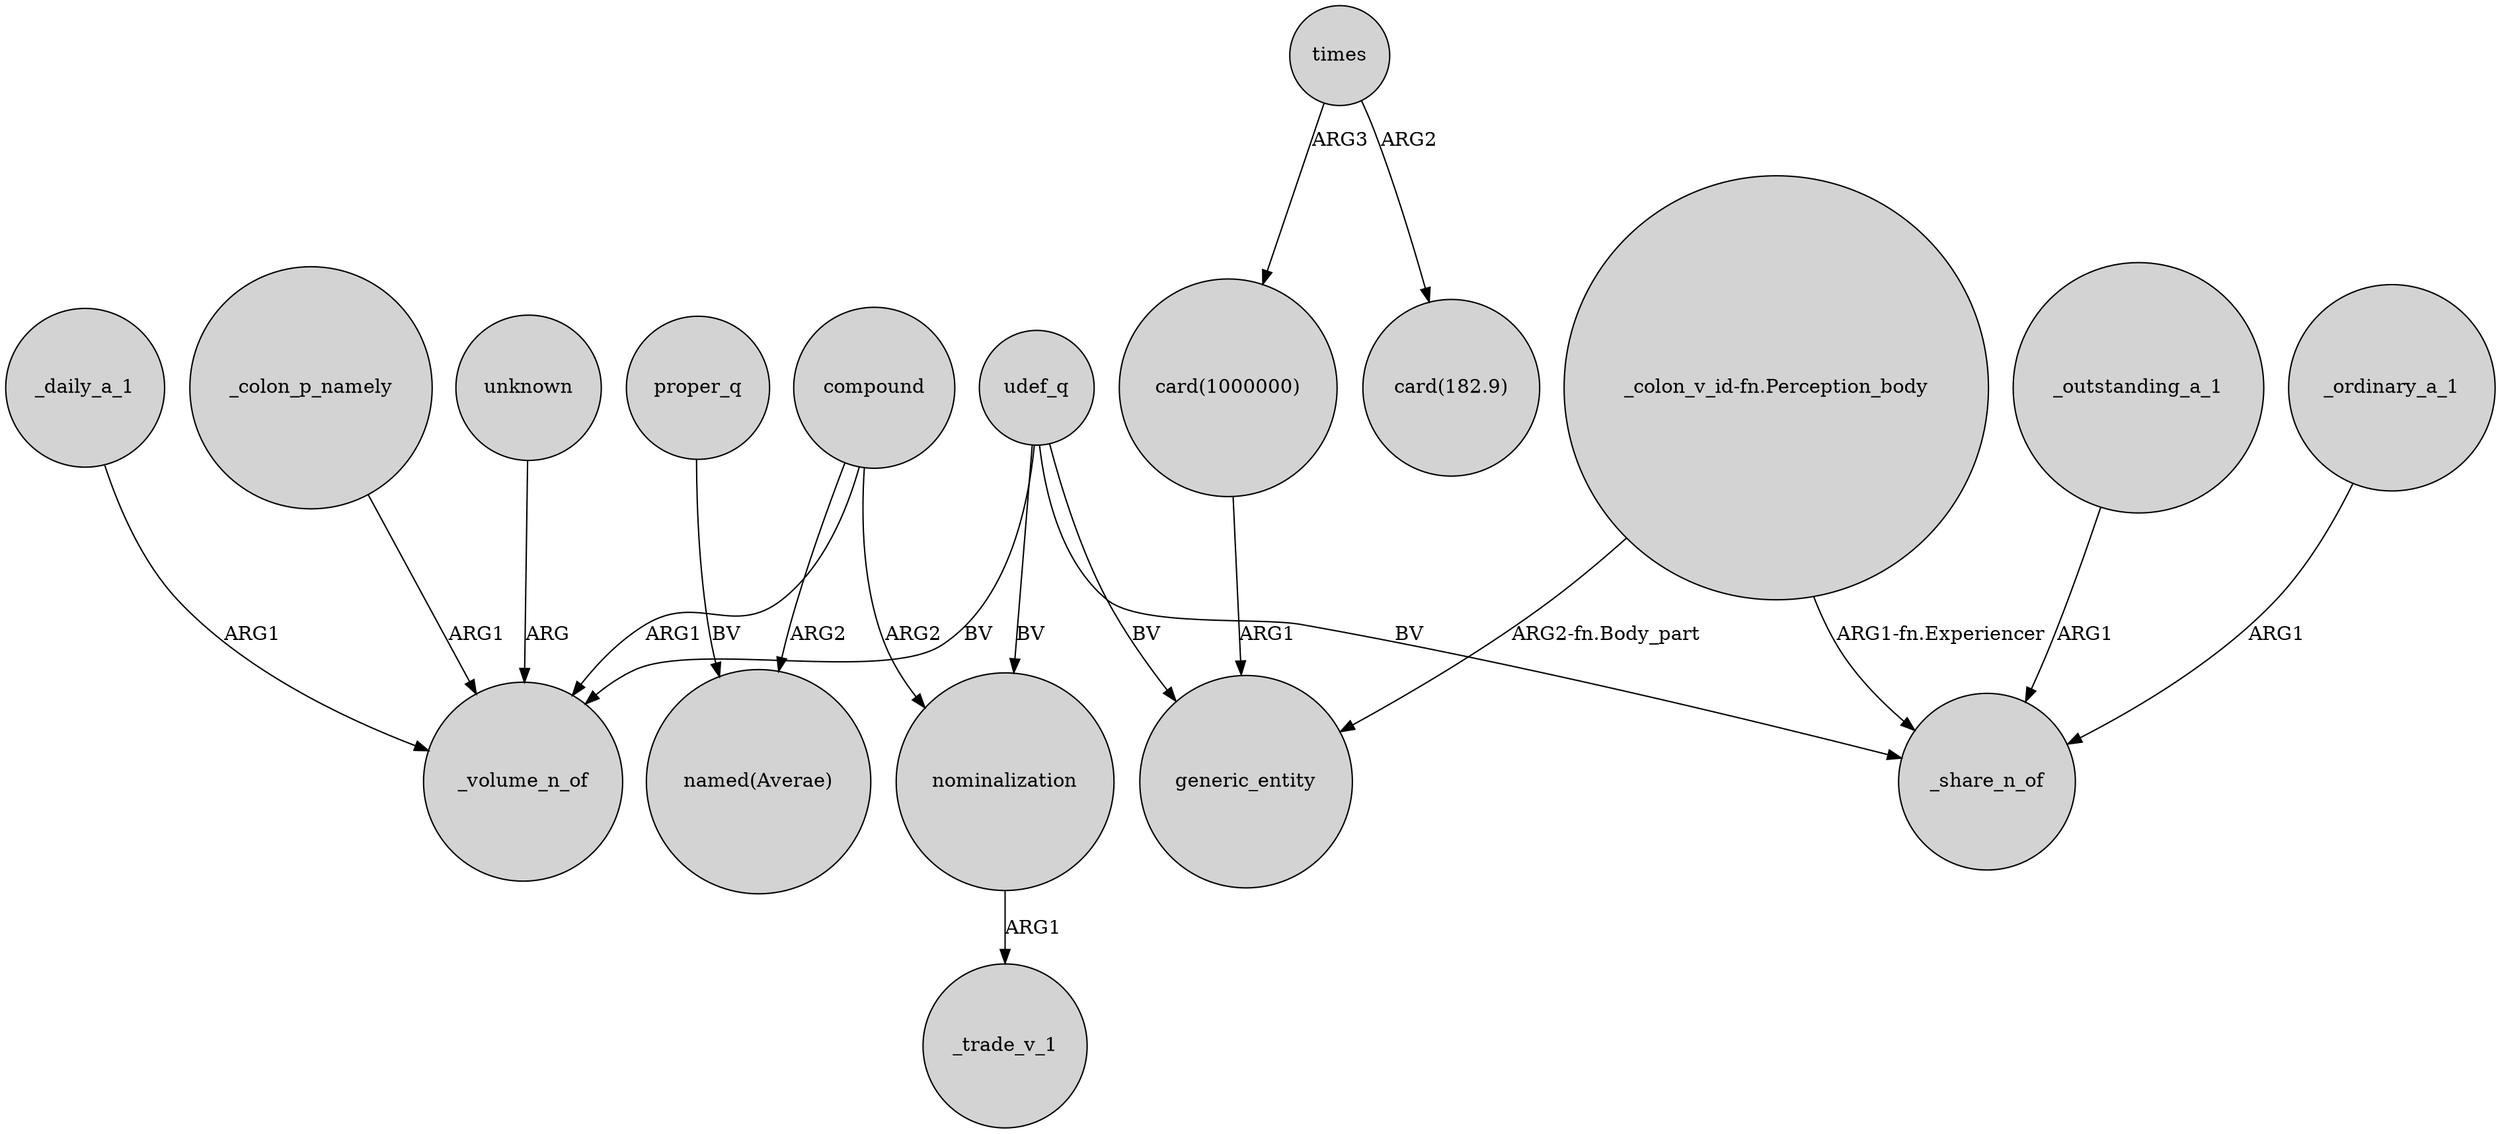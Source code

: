 digraph {
	node [shape=circle style=filled]
	compound -> _volume_n_of [label=ARG1]
	udef_q -> nominalization [label=BV]
	times -> "card(1000000)" [label=ARG3]
	"_colon_v_id-fn.Perception_body" -> generic_entity [label="ARG2-fn.Body_part"]
	_daily_a_1 -> _volume_n_of [label=ARG1]
	compound -> "named(Averae)" [label=ARG2]
	udef_q -> _volume_n_of [label=BV]
	proper_q -> "named(Averae)" [label=BV]
	udef_q -> generic_entity [label=BV]
	compound -> nominalization [label=ARG2]
	_outstanding_a_1 -> _share_n_of [label=ARG1]
	"card(1000000)" -> generic_entity [label=ARG1]
	_colon_p_namely -> _volume_n_of [label=ARG1]
	udef_q -> _share_n_of [label=BV]
	unknown -> _volume_n_of [label=ARG]
	nominalization -> _trade_v_1 [label=ARG1]
	"_colon_v_id-fn.Perception_body" -> _share_n_of [label="ARG1-fn.Experiencer"]
	times -> "card(182.9)" [label=ARG2]
	_ordinary_a_1 -> _share_n_of [label=ARG1]
}
